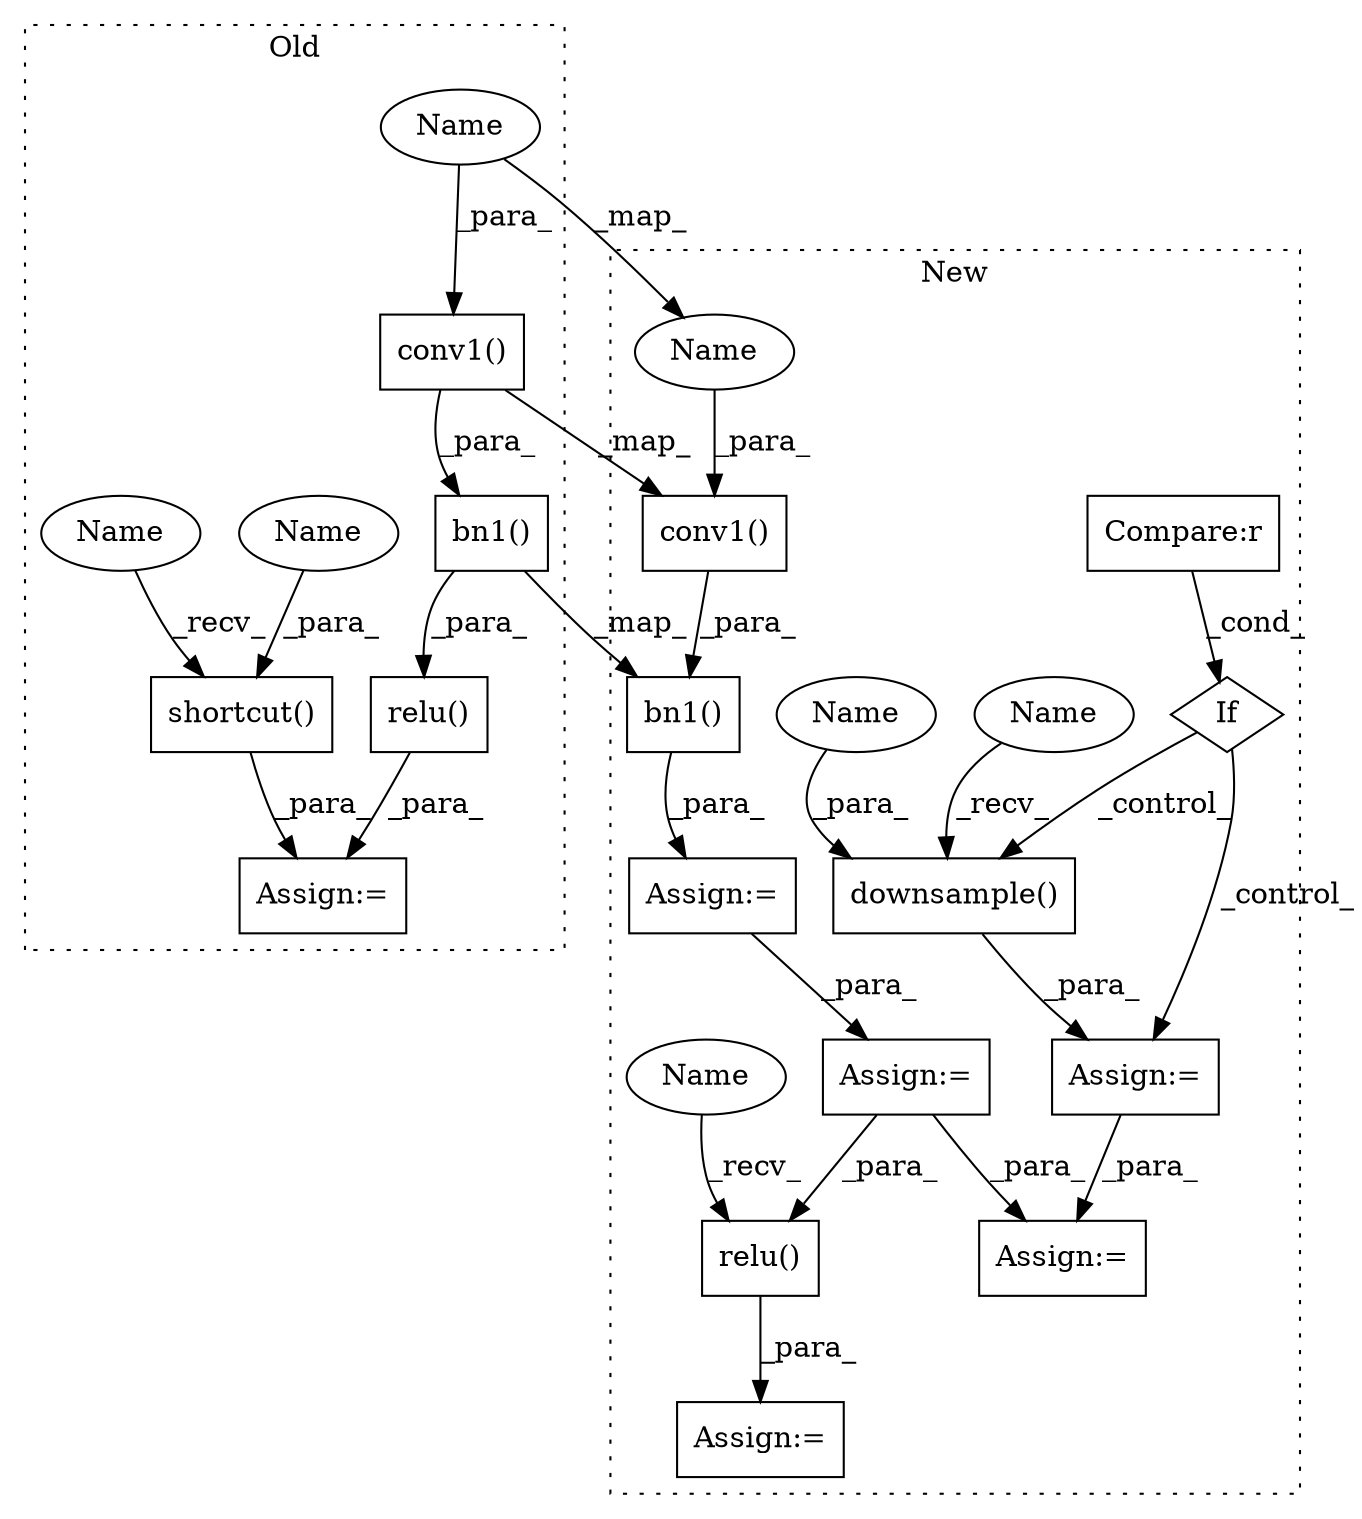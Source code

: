 digraph G {
subgraph cluster0 {
1 [label="shortcut()" a="75" s="1348,1363" l="14,1" shape="box"];
5 [label="Assign:=" a="68" s="1344" l="4" shape="box"];
12 [label="conv1()" a="75" s="1178,1190" l="11,1" shape="box"];
13 [label="relu()" a="75" s="1162,1192" l="7,1" shape="box"];
15 [label="bn1()" a="75" s="1169,1191" l="9,1" shape="box"];
19 [label="Name" a="87" s="1348" l="4" shape="ellipse"];
22 [label="Name" a="87" s="1362" l="1" shape="ellipse"];
23 [label="Name" a="87" s="1189" l="1" shape="ellipse"];
label = "Old";
style="dotted";
}
subgraph cluster1 {
2 [label="If" a="96" s="1878,1908" l="3,14" shape="diamond"];
3 [label="Assign:=" a="68" s="1930" l="3" shape="box"];
4 [label="Compare:r" a="40" s="1881" l="27" shape="box"];
6 [label="downsample()" a="75" s="1933,1950" l="16,1" shape="box"];
7 [label="relu()" a="75" s="1991,2004" l="10,1" shape="box"];
8 [label="Assign:=" a="68" s="1764" l="3" shape="box"];
9 [label="Assign:=" a="68" s="1988" l="3" shape="box"];
10 [label="Assign:=" a="68" s="1792" l="3" shape="box"];
11 [label="conv1()" a="75" s="1739,1751" l="11,1" shape="box"];
14 [label="bn1()" a="75" s="1767,1779" l="9,1" shape="box"];
16 [label="Assign:=" a="68" s="1964" l="4" shape="box"];
17 [label="Name" a="87" s="1933" l="4" shape="ellipse"];
18 [label="Name" a="87" s="1991" l="4" shape="ellipse"];
20 [label="Name" a="87" s="1949" l="1" shape="ellipse"];
21 [label="Name" a="87" s="1750" l="1" shape="ellipse"];
label = "New";
style="dotted";
}
1 -> 5 [label="_para_"];
2 -> 3 [label="_control_"];
2 -> 6 [label="_control_"];
3 -> 16 [label="_para_"];
4 -> 2 [label="_cond_"];
6 -> 3 [label="_para_"];
7 -> 9 [label="_para_"];
8 -> 10 [label="_para_"];
10 -> 7 [label="_para_"];
10 -> 16 [label="_para_"];
11 -> 14 [label="_para_"];
12 -> 15 [label="_para_"];
12 -> 11 [label="_map_"];
13 -> 5 [label="_para_"];
14 -> 8 [label="_para_"];
15 -> 13 [label="_para_"];
15 -> 14 [label="_map_"];
17 -> 6 [label="_recv_"];
18 -> 7 [label="_recv_"];
19 -> 1 [label="_recv_"];
20 -> 6 [label="_para_"];
21 -> 11 [label="_para_"];
22 -> 1 [label="_para_"];
23 -> 21 [label="_map_"];
23 -> 12 [label="_para_"];
}